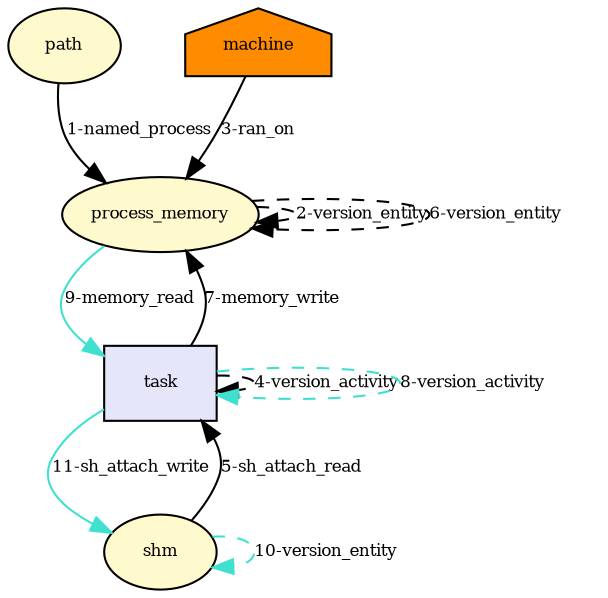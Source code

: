 digraph RGL__DirectedAdjacencyGraph {path[fontsize = 8,label = "path",shape = ellipse, fillcolor="#fffacd", style = filled]

process_memory[fontsize = 8,label = "process_memory",shape = ellipse, fillcolor="#fffacd", style = filled]

path -> process_memory[fontsize = 8,label = "1-named_process", color="#000000"]

process_memory -> process_memory[fontsize = 8,label = "2-version_entity", color="#000000", style = dashed]

machine[fontsize = 8,label = "machine",shape = house, fillcolor="#ff8c00", style = filled]

machine -> process_memory[fontsize = 8,label = "3-ran_on", color="#000000"]

task[fontsize = 8,label = "task",shape = rectangle, fillcolor="#e6e6fa", style = filled]

task -> task[fontsize = 8,label = "4-version_activity", color="#000000", style = dashed]

shm[fontsize = 8,label = "shm",shape = ellipse, fillcolor="#fffacd", style = filled]

shm -> task[fontsize = 8,label = "5-sh_attach_read", color="#000000"]

process_memory -> process_memory[fontsize = 8,label = "6-version_entity", color="#000000", style = dashed]

task -> process_memory[fontsize = 8,label = "7-memory_write", color="#000000"]

task -> task[fontsize = 8,label = "8-version_activity", color="#40e0d0", style = dashed]

process_memory -> task[fontsize = 8,label = "9-memory_read", color="#40e0d0"]

shm -> shm[fontsize = 8,label = "10-version_entity", color="#40e0d0", style = dashed]

task -> shm[fontsize = 8,label = "11-sh_attach_write", color="#40e0d0"]

}